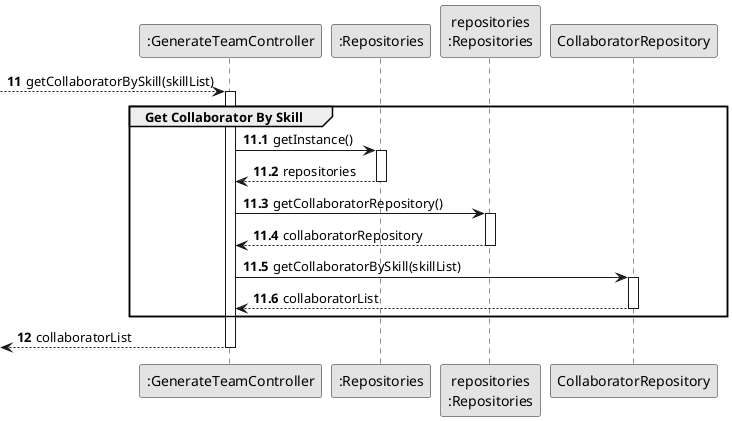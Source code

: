 @startuml
skinparam monochrome true
skinparam packageStyle rectangle
skinparam shadowing false

participant ":GenerateTeamController" as CRL
participant ":Repositories" as REP
participant "repositories\n:Repositories" as PLAT

autonumber 11
--> CRL: getCollaboratorBySkill(skillList)

autonumber 11.1

activate CRL
group Get Collaborator By Skill

CRL -> REP : getInstance()
activate REP

REP --> CRL : repositories

deactivate REP

CRL -> PLAT : getCollaboratorRepository()
activate PLAT

PLAT --> CRL : collaboratorRepository

deactivate PLAT

CRL -> CollaboratorRepository : getCollaboratorBySkill(skillList)
activate CollaboratorRepository
CollaboratorRepository--> CRL : collaboratorList
deactivate CollaboratorRepository

end
autonumber 12

<--CRL : collaboratorList
deactivate CRL

@enduml